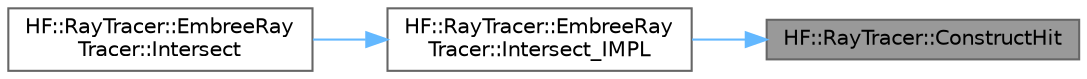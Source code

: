 digraph "HF::RayTracer::ConstructHit"
{
 // LATEX_PDF_SIZE
  bgcolor="transparent";
  edge [fontname=Helvetica,fontsize=10,labelfontname=Helvetica,labelfontsize=10];
  node [fontname=Helvetica,fontsize=10,shape=box,height=0.2,width=0.4];
  rankdir="RL";
  Node1 [label="HF::RayTracer::ConstructHit",height=0.2,width=0.4,color="gray40", fillcolor="grey60", style="filled", fontcolor="black",tooltip=" "];
  Node1 -> Node2 [dir="back",color="steelblue1",style="solid"];
  Node2 [label="HF::RayTracer::EmbreeRay\lTracer::Intersect_IMPL",height=0.2,width=0.4,color="grey40", fillcolor="white", style="filled",URL="$a01411.html#ae3341adf12ae91e33f1188a434d8e28d",tooltip="Implementation for fundamental ray intersection."];
  Node2 -> Node3 [dir="back",color="steelblue1",style="solid"];
  Node3 [label="HF::RayTracer::EmbreeRay\lTracer::Intersect",height=0.2,width=0.4,color="grey40", fillcolor="white", style="filled",URL="$a01411.html#af37604ed6d68c27bb9224afd795cab18",tooltip="Cast a ray from origin in direction."];
}
